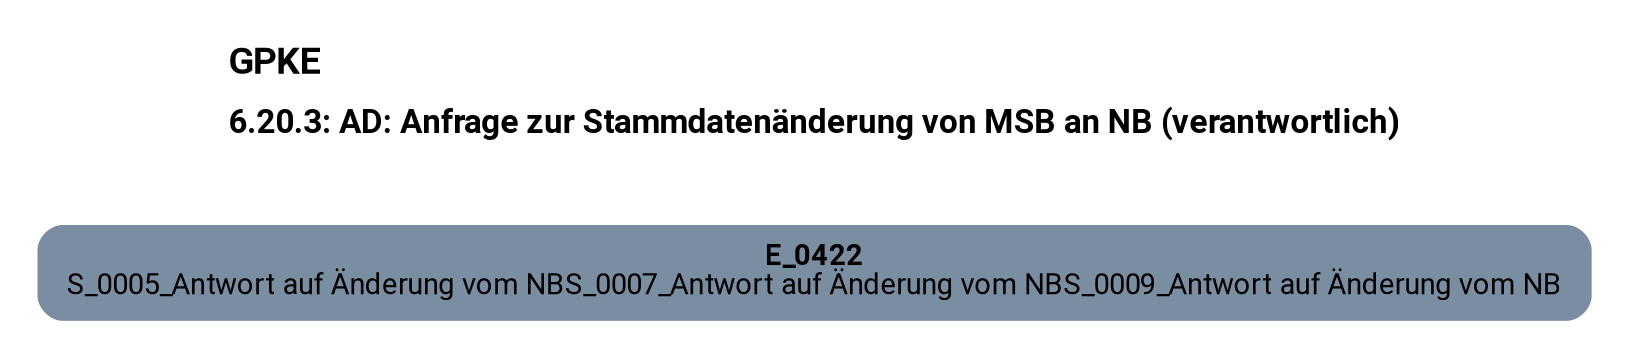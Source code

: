 digraph D {
    labelloc="t";
    label=<<B><FONT POINT-SIZE="18">GPKE</FONT></B><BR align="left"/><BR/><B><FONT POINT-SIZE="16">6.20.3: AD: Anfrage zur Stammdatenänderung von MSB an NB (verantwortlich)</FONT></B><BR align="left"/><BR/><BR/><BR/>>;
    ratio="compress";
    concentrate=true;
    pack=true;
    rankdir=TB;
    packmode="array";
    size="20,20";
    fontsize=12;
    pad=0.25;
    "Empty" [margin="0.2,0.12", shape=box, style="filled,rounded", penwidth=0.0, fillcolor="#7a8da1", label=<<B>E_0422</B><BR align="center"/><FONT>S_0005_Antwort auf Änderung vom NB
S_0007_Antwort auf Änderung vom NB
S_0009_Antwort auf Änderung vom NB</FONT><BR align="center"/>>, fontname="Roboto, sans-serif"];


    bgcolor="transparent";
fontname="Roboto, sans-serif";
}